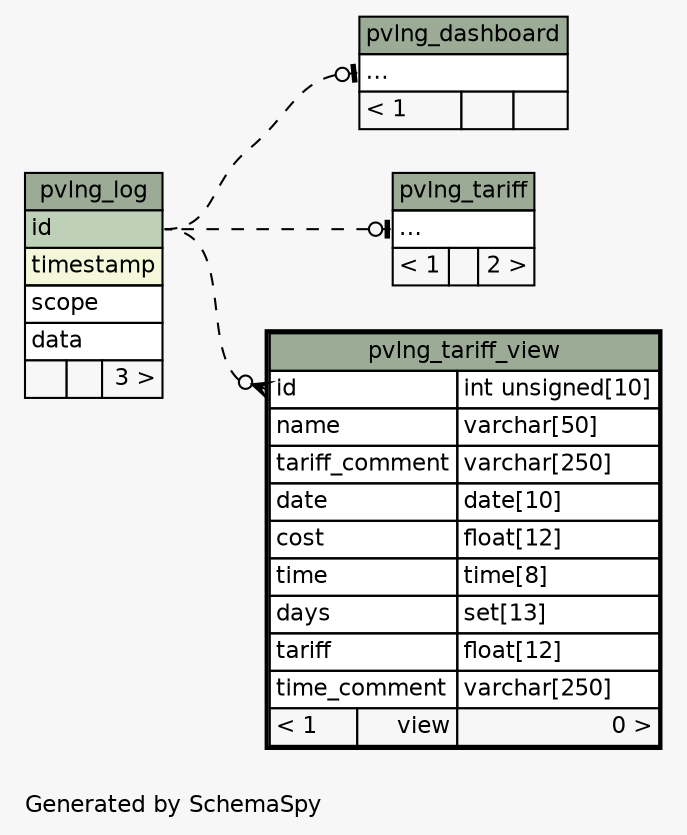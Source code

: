 // dot 2.26.3 on Linux 3.2.0-4-486
// SchemaSpy rev 590
digraph "impliedTwoDegreesRelationshipsDiagram" {
  graph [
    rankdir="RL"
    bgcolor="#f7f7f7"
    label="\nGenerated by SchemaSpy"
    labeljust="l"
    nodesep="0.18"
    ranksep="0.46"
    fontname="Helvetica"
    fontsize="11"
  ];
  node [
    fontname="Helvetica"
    fontsize="11"
    shape="plaintext"
  ];
  edge [
    arrowsize="0.8"
  ];
  "pvlng_dashboard":"elipses":w -> "pvlng_log":"id":e [arrowhead=none dir=back arrowtail=teeodot style=dashed];
  "pvlng_tariff":"elipses":w -> "pvlng_log":"id":e [arrowhead=none dir=back arrowtail=teeodot style=dashed];
  "pvlng_tariff_view":"id":w -> "pvlng_log":"id":e [arrowhead=none dir=back arrowtail=crowodot style=dashed];
  "pvlng_dashboard" [
    label=<
    <TABLE BORDER="0" CELLBORDER="1" CELLSPACING="0" BGCOLOR="#ffffff">
      <TR><TD COLSPAN="3" BGCOLOR="#9bab96" ALIGN="CENTER">pvlng_dashboard</TD></TR>
      <TR><TD PORT="elipses" COLSPAN="3" ALIGN="LEFT">...</TD></TR>
      <TR><TD ALIGN="LEFT" BGCOLOR="#f7f7f7">&lt; 1</TD><TD ALIGN="RIGHT" BGCOLOR="#f7f7f7">  </TD><TD ALIGN="RIGHT" BGCOLOR="#f7f7f7">  </TD></TR>
    </TABLE>>
    URL="pvlng_dashboard.html"
    tooltip="pvlng_dashboard"
  ];
  "pvlng_log" [
    label=<
    <TABLE BORDER="0" CELLBORDER="1" CELLSPACING="0" BGCOLOR="#ffffff">
      <TR><TD COLSPAN="3" BGCOLOR="#9bab96" ALIGN="CENTER">pvlng_log</TD></TR>
      <TR><TD PORT="id" COLSPAN="3" BGCOLOR="#bed1b8" ALIGN="LEFT">id</TD></TR>
      <TR><TD PORT="timestamp" COLSPAN="3" BGCOLOR="#f4f7da" ALIGN="LEFT">timestamp</TD></TR>
      <TR><TD PORT="scope" COLSPAN="3" ALIGN="LEFT">scope</TD></TR>
      <TR><TD PORT="data" COLSPAN="3" ALIGN="LEFT">data</TD></TR>
      <TR><TD ALIGN="LEFT" BGCOLOR="#f7f7f7">  </TD><TD ALIGN="RIGHT" BGCOLOR="#f7f7f7">  </TD><TD ALIGN="RIGHT" BGCOLOR="#f7f7f7">3 &gt;</TD></TR>
    </TABLE>>
    URL="pvlng_log.html"
    tooltip="pvlng_log"
  ];
  "pvlng_tariff" [
    label=<
    <TABLE BORDER="0" CELLBORDER="1" CELLSPACING="0" BGCOLOR="#ffffff">
      <TR><TD COLSPAN="3" BGCOLOR="#9bab96" ALIGN="CENTER">pvlng_tariff</TD></TR>
      <TR><TD PORT="elipses" COLSPAN="3" ALIGN="LEFT">...</TD></TR>
      <TR><TD ALIGN="LEFT" BGCOLOR="#f7f7f7">&lt; 1</TD><TD ALIGN="RIGHT" BGCOLOR="#f7f7f7">  </TD><TD ALIGN="RIGHT" BGCOLOR="#f7f7f7">2 &gt;</TD></TR>
    </TABLE>>
    URL="pvlng_tariff.html"
    tooltip="pvlng_tariff"
  ];
  "pvlng_tariff_view" [
    label=<
    <TABLE BORDER="2" CELLBORDER="1" CELLSPACING="0" BGCOLOR="#ffffff">
      <TR><TD COLSPAN="3" BGCOLOR="#9bab96" ALIGN="CENTER">pvlng_tariff_view</TD></TR>
      <TR><TD PORT="id" COLSPAN="2" ALIGN="LEFT">id</TD><TD PORT="id.type" ALIGN="LEFT">int unsigned[10]</TD></TR>
      <TR><TD PORT="name" COLSPAN="2" ALIGN="LEFT">name</TD><TD PORT="name.type" ALIGN="LEFT">varchar[50]</TD></TR>
      <TR><TD PORT="tariff_comment" COLSPAN="2" ALIGN="LEFT">tariff_comment</TD><TD PORT="tariff_comment.type" ALIGN="LEFT">varchar[250]</TD></TR>
      <TR><TD PORT="date" COLSPAN="2" ALIGN="LEFT">date</TD><TD PORT="date.type" ALIGN="LEFT">date[10]</TD></TR>
      <TR><TD PORT="cost" COLSPAN="2" ALIGN="LEFT">cost</TD><TD PORT="cost.type" ALIGN="LEFT">float[12]</TD></TR>
      <TR><TD PORT="time" COLSPAN="2" ALIGN="LEFT">time</TD><TD PORT="time.type" ALIGN="LEFT">time[8]</TD></TR>
      <TR><TD PORT="days" COLSPAN="2" ALIGN="LEFT">days</TD><TD PORT="days.type" ALIGN="LEFT">set[13]</TD></TR>
      <TR><TD PORT="tariff" COLSPAN="2" ALIGN="LEFT">tariff</TD><TD PORT="tariff.type" ALIGN="LEFT">float[12]</TD></TR>
      <TR><TD PORT="time_comment" COLSPAN="2" ALIGN="LEFT">time_comment</TD><TD PORT="time_comment.type" ALIGN="LEFT">varchar[250]</TD></TR>
      <TR><TD ALIGN="LEFT" BGCOLOR="#f7f7f7">&lt; 1</TD><TD ALIGN="RIGHT" BGCOLOR="#f7f7f7">view</TD><TD ALIGN="RIGHT" BGCOLOR="#f7f7f7">0 &gt;</TD></TR>
    </TABLE>>
    URL="pvlng_tariff_view.html"
    tooltip="pvlng_tariff_view"
  ];
}
